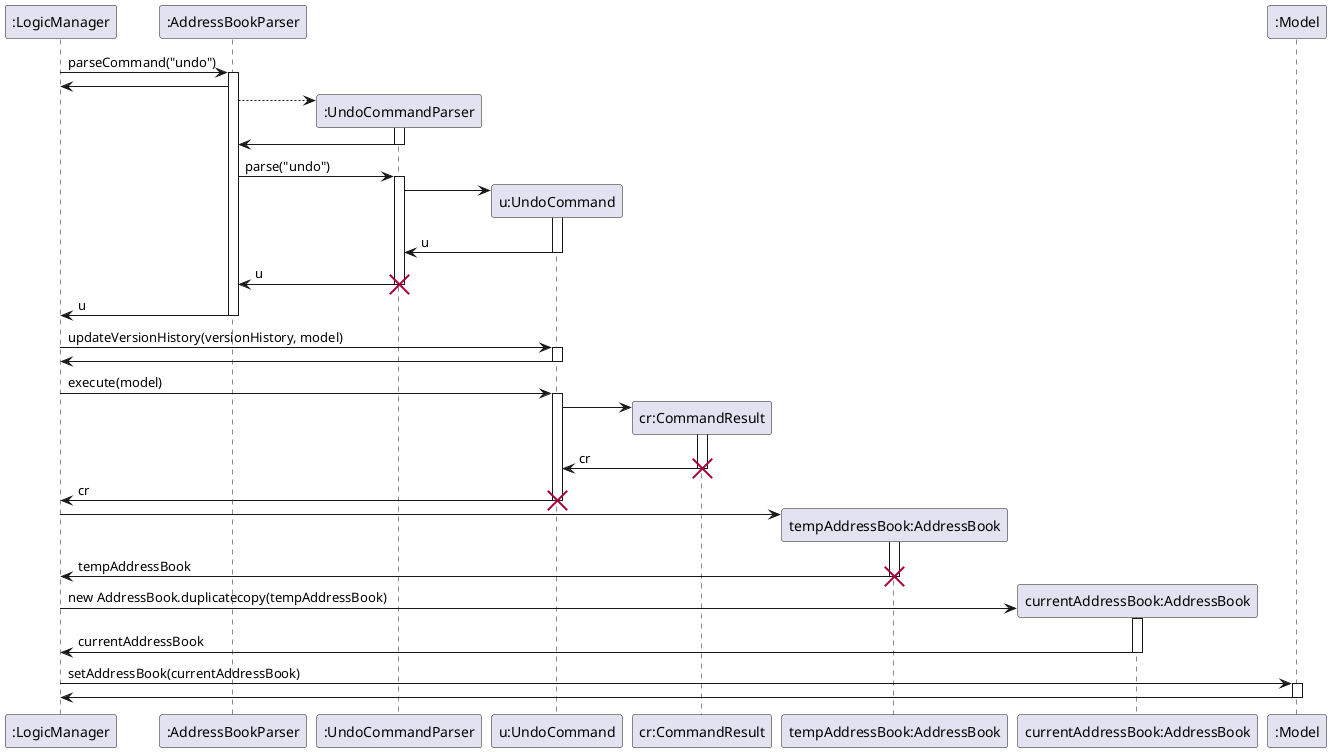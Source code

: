 @startuml
participant ":LogicManager" as LM
participant ":AddressBookParser" as ABP
participant ":UndoCommandParser" as UCP
participant "u:UndoCommand" as UC
participant "cr:CommandResult" as CR
participant "tempAddressBook:AddressBook" as B
participant "currentAddressBook:AddressBook" as A
participant ":Model" as M

LM -> ABP: parseCommand("undo")
activate ABP
ABP -> LM:
create UCP
ABP --> UCP:
activate UCP
UCP -> ABP
deactivate UCP
ABP -> UCP: parse("undo")
activate UCP
create UC
UCP -> UC
activate UC
UC -> UCP: u
deactivate UC
UCP -> ABP: u
deactivate UCP
destroy UCP
ABP -> LM: u
deactivate ABP
LM -> UC: updateVersionHistory(versionHistory, model)
activate UC
UC -> LM
deactivate UC
LM -> UC: execute(model)
activate UC
create CR
UC -> CR:
activate CR
CR -> UC: cr
deactivate CR
destroy CR
UC -> LM: cr
deactivate UC
destroy UC
create B
LM -> B
activate B
B -> LM: tempAddressBook
deactivate B
destroy B
create A
LM -> A: new AddressBook.duplicatecopy(tempAddressBook)
activate A
A -> LM: currentAddressBook
deactivate A
LM -> M: setAddressBook(currentAddressBook)
activate M
M -> LM
deactivate M
@enduml

